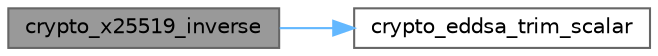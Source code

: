 digraph "crypto_x25519_inverse"
{
 // LATEX_PDF_SIZE
  bgcolor="transparent";
  edge [fontname=Helvetica,fontsize=10,labelfontname=Helvetica,labelfontsize=10];
  node [fontname=Helvetica,fontsize=10,shape=box,height=0.2,width=0.4];
  rankdir="LR";
  Node1 [id="Node000001",label="crypto_x25519_inverse",height=0.2,width=0.4,color="gray40", fillcolor="grey60", style="filled", fontcolor="black",tooltip=" "];
  Node1 -> Node2 [id="edge1_Node000001_Node000002",color="steelblue1",style="solid",tooltip=" "];
  Node2 [id="Node000002",label="crypto_eddsa_trim_scalar",height=0.2,width=0.4,color="grey40", fillcolor="white", style="filled",URL="$monocypher_8c.html#ab5b4a924922762e4c39b93b1dc1a0d50",tooltip=" "];
}
